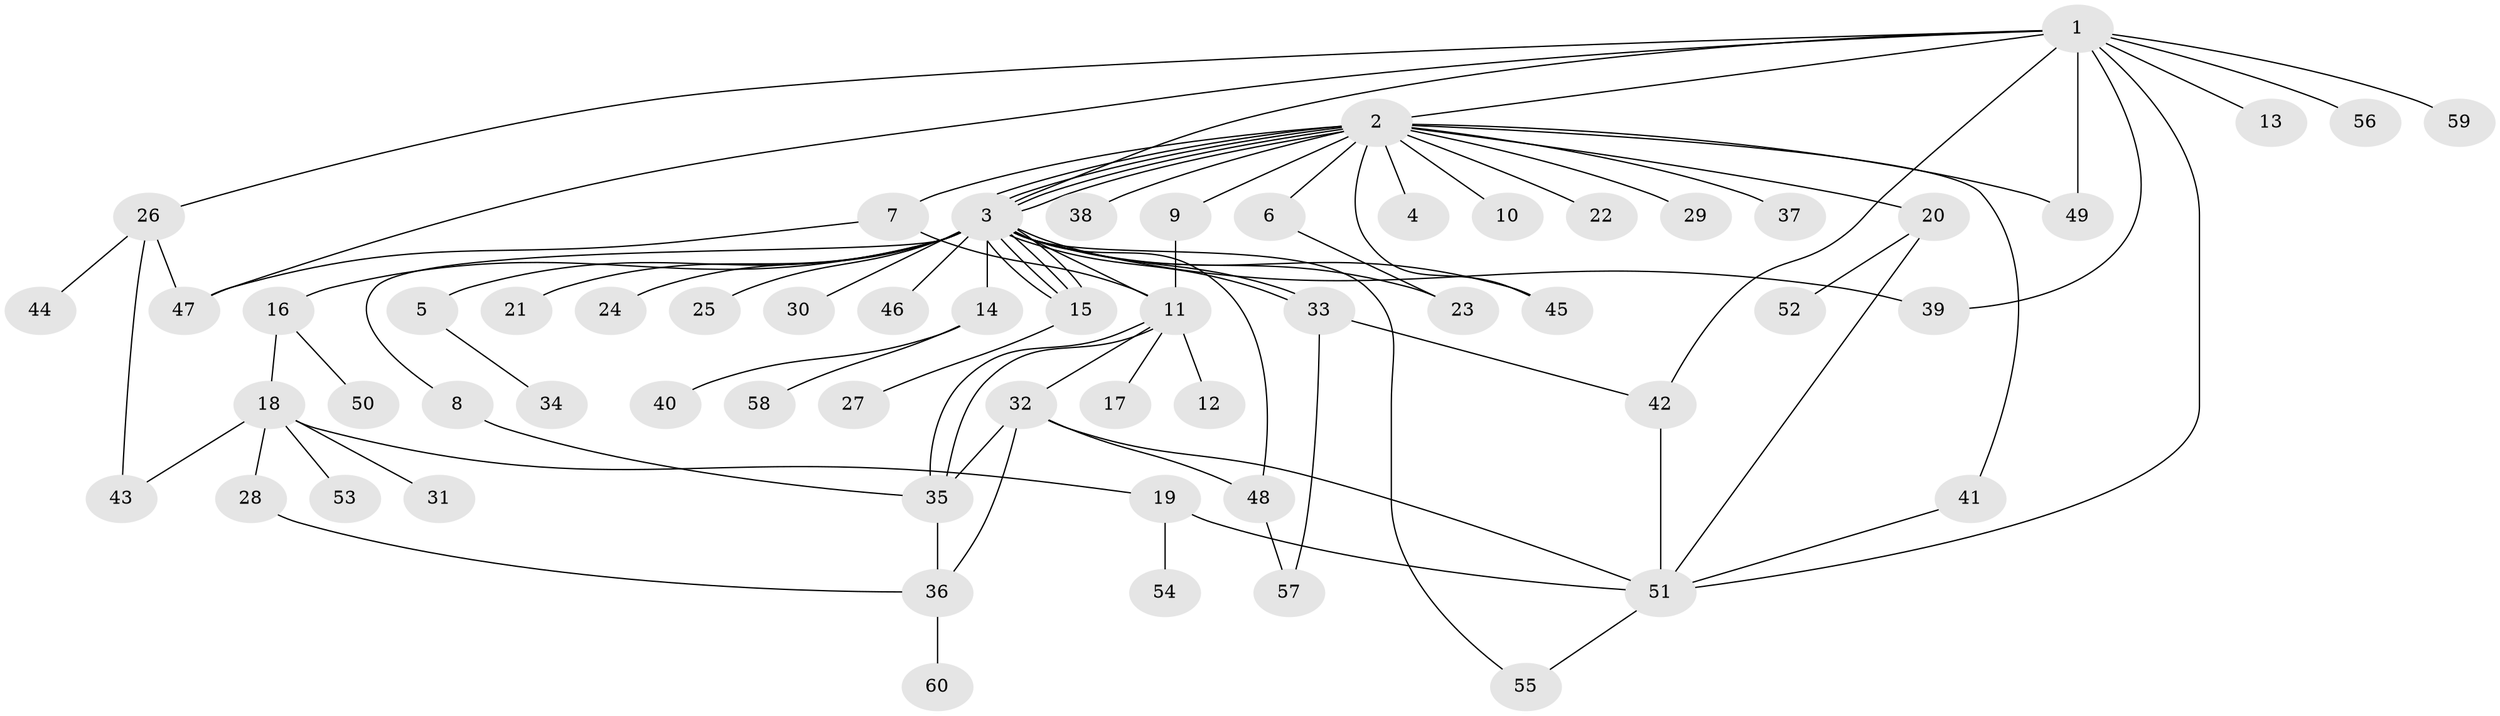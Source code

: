 // coarse degree distribution, {11: 0.03333333333333333, 20: 0.03333333333333333, 1: 0.5, 2: 0.23333333333333334, 9: 0.03333333333333333, 5: 0.06666666666666667, 3: 0.06666666666666667, 7: 0.03333333333333333}
// Generated by graph-tools (version 1.1) at 2025/18/03/04/25 18:18:16]
// undirected, 60 vertices, 90 edges
graph export_dot {
graph [start="1"]
  node [color=gray90,style=filled];
  1;
  2;
  3;
  4;
  5;
  6;
  7;
  8;
  9;
  10;
  11;
  12;
  13;
  14;
  15;
  16;
  17;
  18;
  19;
  20;
  21;
  22;
  23;
  24;
  25;
  26;
  27;
  28;
  29;
  30;
  31;
  32;
  33;
  34;
  35;
  36;
  37;
  38;
  39;
  40;
  41;
  42;
  43;
  44;
  45;
  46;
  47;
  48;
  49;
  50;
  51;
  52;
  53;
  54;
  55;
  56;
  57;
  58;
  59;
  60;
  1 -- 2;
  1 -- 3;
  1 -- 13;
  1 -- 26;
  1 -- 39;
  1 -- 42;
  1 -- 47;
  1 -- 49;
  1 -- 51;
  1 -- 56;
  1 -- 59;
  2 -- 3;
  2 -- 3;
  2 -- 3;
  2 -- 3;
  2 -- 4;
  2 -- 6;
  2 -- 7;
  2 -- 9;
  2 -- 10;
  2 -- 20;
  2 -- 22;
  2 -- 29;
  2 -- 37;
  2 -- 38;
  2 -- 41;
  2 -- 45;
  2 -- 49;
  3 -- 5;
  3 -- 8;
  3 -- 11;
  3 -- 14;
  3 -- 15;
  3 -- 15;
  3 -- 15;
  3 -- 15;
  3 -- 16;
  3 -- 21;
  3 -- 23;
  3 -- 24;
  3 -- 25;
  3 -- 30;
  3 -- 33;
  3 -- 33;
  3 -- 39;
  3 -- 45;
  3 -- 46;
  3 -- 48;
  3 -- 55;
  5 -- 34;
  6 -- 23;
  7 -- 11;
  7 -- 47;
  8 -- 35;
  9 -- 11;
  11 -- 12;
  11 -- 17;
  11 -- 32;
  11 -- 35;
  11 -- 35;
  14 -- 40;
  14 -- 58;
  15 -- 27;
  16 -- 18;
  16 -- 50;
  18 -- 19;
  18 -- 28;
  18 -- 31;
  18 -- 43;
  18 -- 53;
  19 -- 51;
  19 -- 54;
  20 -- 51;
  20 -- 52;
  26 -- 43;
  26 -- 44;
  26 -- 47;
  28 -- 36;
  32 -- 35;
  32 -- 36;
  32 -- 48;
  32 -- 51;
  33 -- 42;
  33 -- 57;
  35 -- 36;
  36 -- 60;
  41 -- 51;
  42 -- 51;
  48 -- 57;
  51 -- 55;
}
